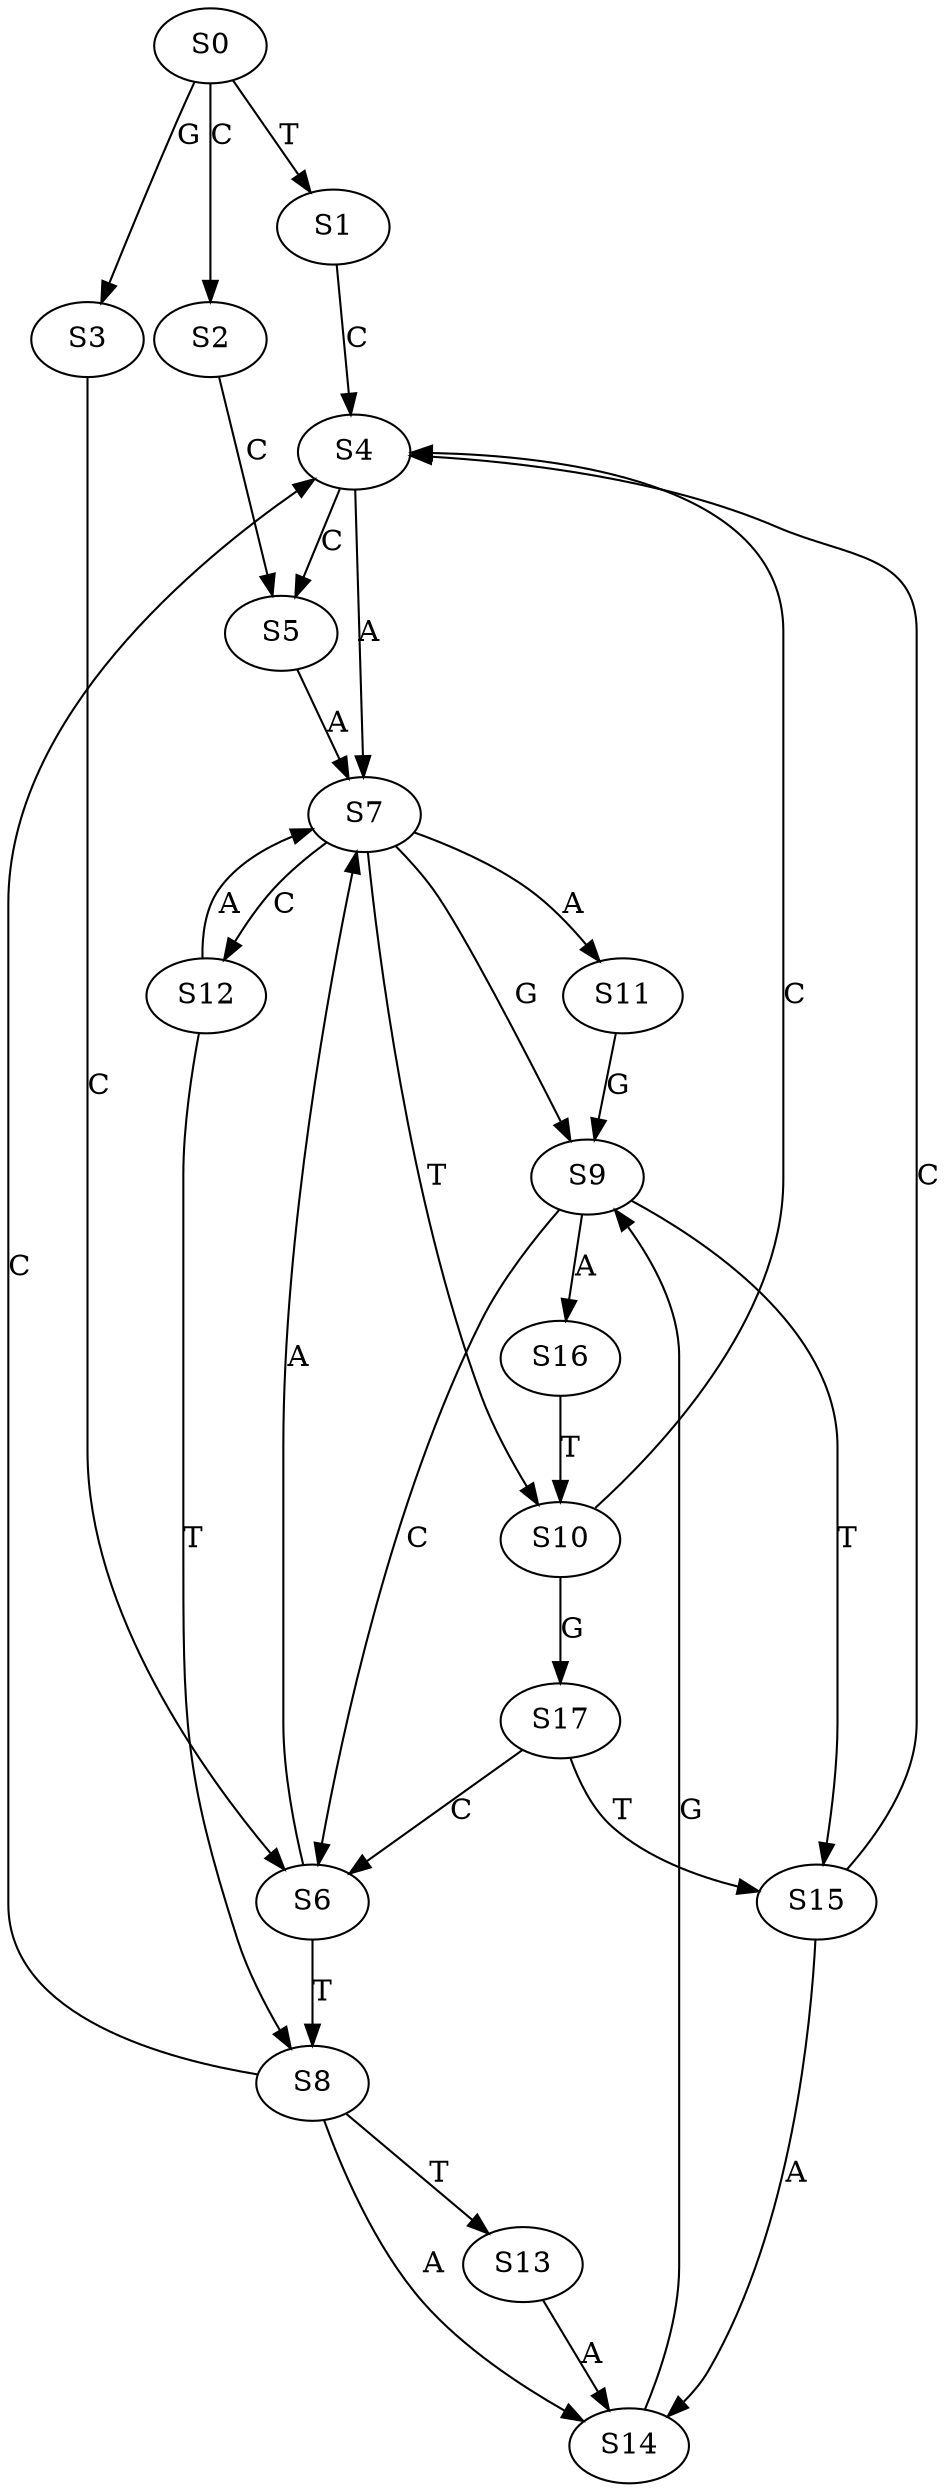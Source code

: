 strict digraph  {
	S0 -> S1 [ label = T ];
	S0 -> S2 [ label = C ];
	S0 -> S3 [ label = G ];
	S1 -> S4 [ label = C ];
	S2 -> S5 [ label = C ];
	S3 -> S6 [ label = C ];
	S4 -> S7 [ label = A ];
	S4 -> S5 [ label = C ];
	S5 -> S7 [ label = A ];
	S6 -> S7 [ label = A ];
	S6 -> S8 [ label = T ];
	S7 -> S9 [ label = G ];
	S7 -> S10 [ label = T ];
	S7 -> S11 [ label = A ];
	S7 -> S12 [ label = C ];
	S8 -> S13 [ label = T ];
	S8 -> S4 [ label = C ];
	S8 -> S14 [ label = A ];
	S9 -> S15 [ label = T ];
	S9 -> S6 [ label = C ];
	S9 -> S16 [ label = A ];
	S10 -> S17 [ label = G ];
	S10 -> S4 [ label = C ];
	S11 -> S9 [ label = G ];
	S12 -> S8 [ label = T ];
	S12 -> S7 [ label = A ];
	S13 -> S14 [ label = A ];
	S14 -> S9 [ label = G ];
	S15 -> S4 [ label = C ];
	S15 -> S14 [ label = A ];
	S16 -> S10 [ label = T ];
	S17 -> S6 [ label = C ];
	S17 -> S15 [ label = T ];
}

